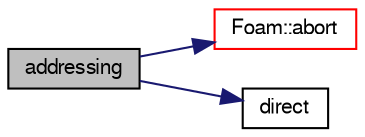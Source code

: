digraph "addressing"
{
  bgcolor="transparent";
  edge [fontname="FreeSans",fontsize="10",labelfontname="FreeSans",labelfontsize="10"];
  node [fontname="FreeSans",fontsize="10",shape=record];
  rankdir="LR";
  Node174 [label="addressing",height=0.2,width=0.4,color="black", fillcolor="grey75", style="filled", fontcolor="black"];
  Node174 -> Node175 [color="midnightblue",fontsize="10",style="solid",fontname="FreeSans"];
  Node175 [label="Foam::abort",height=0.2,width=0.4,color="red",URL="$a21124.html#a447107a607d03e417307c203fa5fb44b"];
  Node174 -> Node218 [color="midnightblue",fontsize="10",style="solid",fontname="FreeSans"];
  Node218 [label="direct",height=0.2,width=0.4,color="black",URL="$a27346.html#ae76ee987311e5a64ff3eb5857c82a76a",tooltip="Is the mapping direct. "];
}

